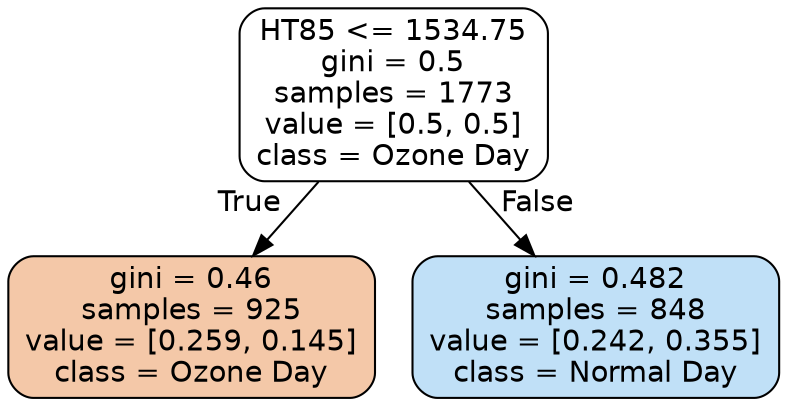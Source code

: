 digraph Tree {
node [shape=box, style="filled, rounded", color="black", fontname=helvetica] ;
edge [fontname=helvetica] ;
0 [label="HT85 <= 1534.75\ngini = 0.5\nsamples = 1773\nvalue = [0.5, 0.5]\nclass = Ozone Day", fillcolor="#ffffff"] ;
1 [label="gini = 0.46\nsamples = 925\nvalue = [0.259, 0.145]\nclass = Ozone Day", fillcolor="#f4c8a8"] ;
0 -> 1 [labeldistance=2.5, labelangle=45, headlabel="True"] ;
2 [label="gini = 0.482\nsamples = 848\nvalue = [0.242, 0.355]\nclass = Normal Day", fillcolor="#c0e0f7"] ;
0 -> 2 [labeldistance=2.5, labelangle=-45, headlabel="False"] ;
}